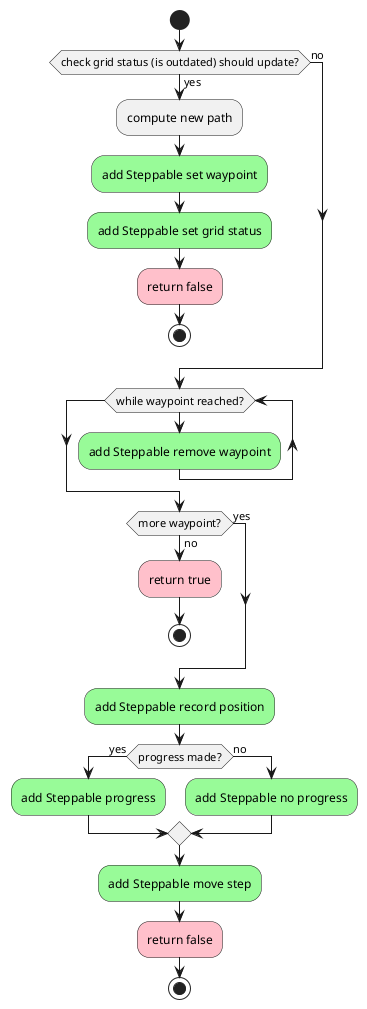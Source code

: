 @startuml moveCommand

start

if (check grid status (is outdated) should update?) then (yes)
	:compute new path;
	#palegreen:add Steppable set waypoint;
	#palegreen:add Steppable set grid status;
	#pink:return false;
	stop
else (no)
endif

while (while waypoint reached?)
	#palegreen:add Steppable remove waypoint;
endwhile

if (more waypoint?) then (yes)
else (no)
	#pink:return true;
	stop
endif

	#palegreen:add Steppable record position;
if (progress made?) then (yes)
	#palegreen:add Steppable progress;
else (no)
	#palegreen:add Steppable no progress;
endif

	#palegreen:add Steppable move step;

#pink:return false;
stop
@enduml
